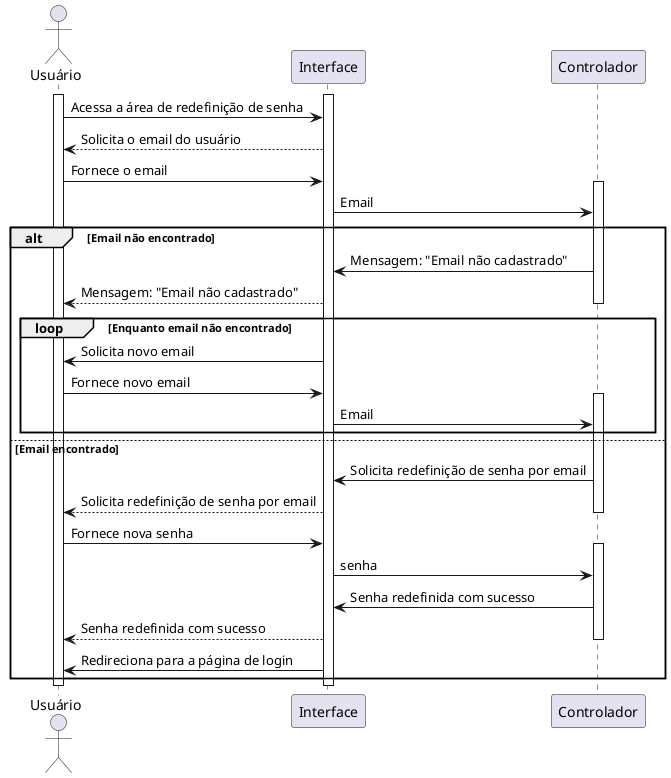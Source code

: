
@startuml
actor Usuário

activate Usuário

activate Interface
Usuário -> Interface: Acessa a área de redefinição de senha

Interface --> Usuário: Solicita o email do usuário

Usuário -> Interface: Fornece o email

activate Controlador
Interface -> Controlador: Email

alt Email não encontrado
    Controlador -> Interface: Mensagem: "Email não cadastrado"
    Interface --> Usuário: Mensagem: "Email não cadastrado"

    deactivate Controlador
    loop Enquanto email não encontrado
        Interface -> Usuário: Solicita novo email
        Usuário -> Interface: Fornece novo email

        activate Controlador
        Interface -> Controlador: Email

    end
else Email encontrado
    Controlador -> Interface: Solicita redefinição de senha por email
    Interface --> Usuário: Solicita redefinição de senha por email

    deactivate Controlador
    Usuário -> Interface: Fornece nova senha

    activate Controlador
    Interface -> Controlador: senha
    Controlador -> Interface: Senha redefinida com sucesso
    Interface --> Usuário: Senha redefinida com sucesso

    deactivate Controlador
    Interface -> Usuário: Redireciona para a página de login
end

deactivate Interface
deactivate Usuário
@enduml
